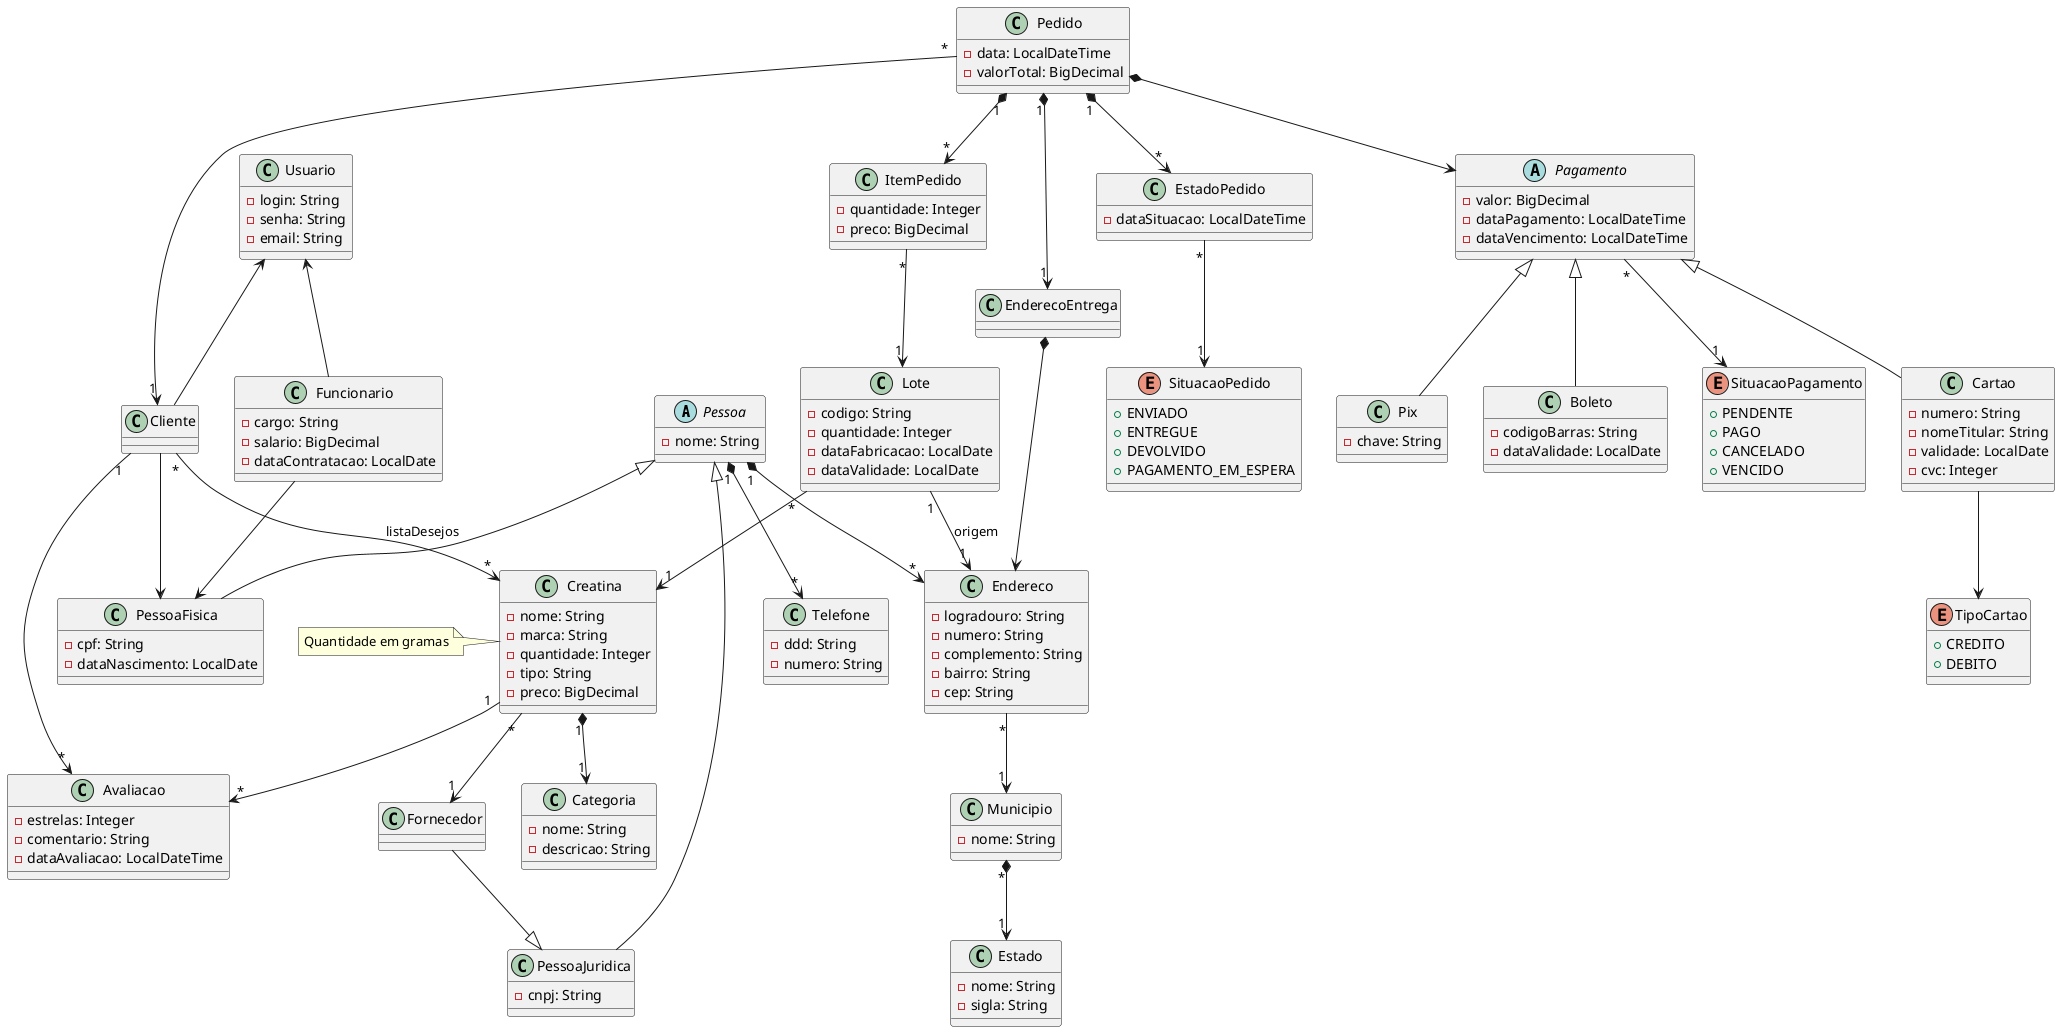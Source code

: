 @startuml Creatina

abstract class Pessoa {
  - nome: String
}

class PessoaFisica {
  - cpf: String
  - dataNascimento: LocalDate
}

class PessoaJuridica {
  - cnpj: String
}

class Usuario {
  - login: String
  - senha: String
  - email: String
}

class Cliente {
}

class Funcionario {
  - cargo: String
  - salario: BigDecimal
  - dataContratacao: LocalDate
}

Pessoa <|-- PessoaFisica
Pessoa <|-- PessoaJuridica
Usuario <-- Cliente
Usuario <-- Funcionario
Funcionario --> PessoaFisica
Cliente --> PessoaFisica
Fornecedor --|> PessoaJuridica

class Telefone {
  - ddd: String
  - numero: String
}

class Endereco {
  - logradouro: String
  - numero: String
  - complemento: String
  - bairro: String
  - cep: String
}

class Municipio {
  - nome: String
}

class Estado {
  - nome: String
  - sigla: String
}

class Pedido {
  - data: LocalDateTime
  - valorTotal: BigDecimal
}

class ItemPedido {
  - quantidade: Integer
  - preco: BigDecimal
}

class EstadoPedido {
  - dataSituacao: LocalDateTime
}

Enum SituacaoPedido {
  + ENVIADO
  + ENTREGUE
  + DEVOLVIDO
  + PAGAMENTO_EM_ESPERA
}

class EnderecoEntrega {
}

Enum SituacaoPagamento {
  + PENDENTE
  + PAGO
  + CANCELADO
  + VENCIDO
}

abstract class Pagamento {
  - valor: BigDecimal
  - dataPagamento: LocalDateTime
  - dataVencimento: LocalDateTime
}

class Cartao {
  - numero: String
  - nomeTitular: String
  - validade: LocalDate
  - cvc: Integer
}

Enum TipoCartao {
  + CREDITO
  + DEBITO
}

class Pix {
  - chave: String
}

class Boleto {
  - codigoBarras: String
  - dataValidade: LocalDate
}

Pagamento <|-- Pix
Pagamento <|-- Boleto
Pagamento <|-- Cartao
Pagamento "*" --> "1" SituacaoPagamento

class Fornecedor {
}

class Creatina {
  - nome: String
  - marca: String
  - quantidade: Integer
  - tipo: String
  - preco: BigDecimal
}

class Categoria {
  - nome: String
  - descricao: String
}

class Lote {
  - codigo: String
  - quantidade: Integer
  - dataFabricacao: LocalDate
  - dataValidade: LocalDate
}

class Avaliacao {
  - estrelas: Integer
  - comentario: String
  - dataAvaliacao: LocalDateTime
}

' Relacionamentos

Pessoa "1" *--> "*" Telefone
Pessoa "1" *--> "*" Endereco

EnderecoEntrega *--> Endereco
Endereco "*" --> "1" Municipio
Municipio "*" *--> "1" Estado

Cliente "*" --> "*" Creatina : listaDesejos
Cliente "1" --> "*" Avaliacao

ItemPedido "*" --> "1" Lote

Pedido "*" --> "1" Cliente
Pedido "1" *--> "*" ItemPedido
Pedido *--> Pagamento
Pedido "1" *--> "*" EstadoPedido
Pedido "1" *--> "1" EnderecoEntrega

EstadoPedido "*" --> "1" SituacaoPedido

Cartao --> TipoCartao

Creatina "1" *--> "1" Categoria
Creatina "1" --> "*" Avaliacao
Creatina "*" --> "1" Fornecedor

Lote "*" --> "1" Creatina
Lote "1" --> "1" Endereco : origem

note left of Creatina: Quantidade em gramas

@enduml
